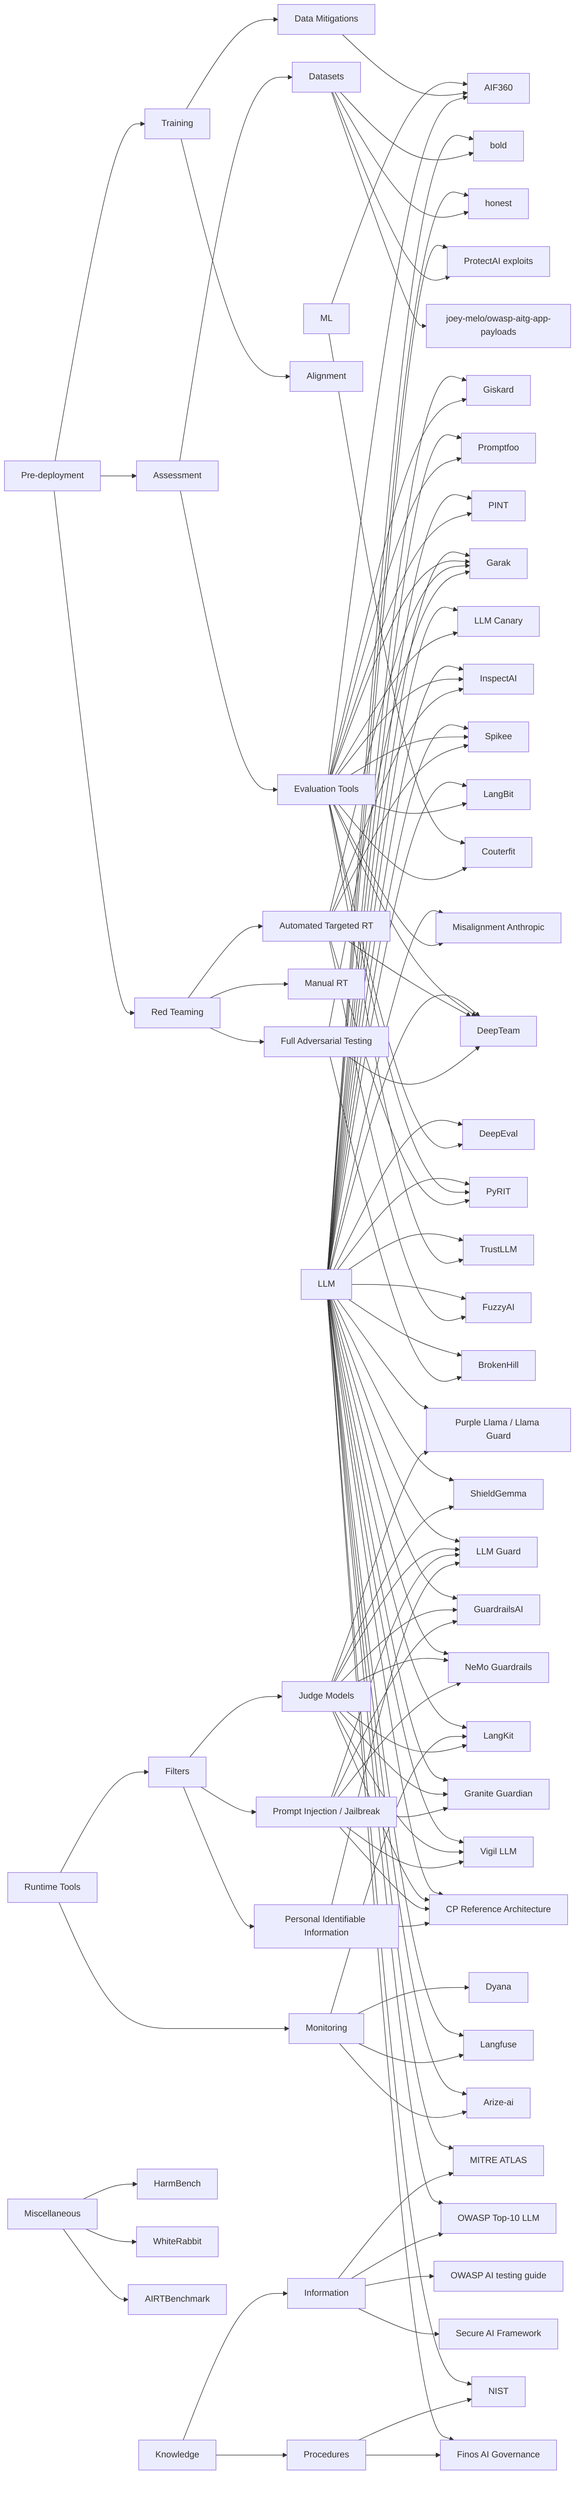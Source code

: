 graph LR

  %% First layer
  A1[Pre-deployment]
  A2[Runtime Tools]
  A3[Knowledge]
  A4[ML]
  A5[LLM]
  A6[Miscellaneous]

  %% Pre-deployment subtree
  A1 --> B1[Training]
  A1 --> B2[Assessment]
  A1 --> B3[Red Teaming]

  B1 --> C1[Data Mitigations]
  B1 --> C2[Alignment]

  B2 --> C3[Datasets]
  B2 --> C4[Evaluation Tools]

  B3 --> C5[Manual RT]
  B3 --> C6[Automated Targeted RT]
  B3 --> C7[Full Adversarial Testing]

  %% Runtime Tools subtree
  A2 --> D1[Filters]
  A2 --> D2[Monitoring]

  D1 --> E1[Judge Models]
  D1 --> E2[Prompt Injection / Jailbreak]
  D1 --> E3[Personal Identifiable Information]

  %% Knowledge subtree
  A3 --> F1[Information]
  A3 --> F2[Procedures]

  %% Tool nodes
  G1[bold]
  G2[honest]
  G3[Giskard]
  G4[Promptfoo]
  G5[PINT]
  G6[Garak]
  G7[Purple Llama / Llama Guard]
  G8[ShieldGemma]
  G9[LLM Guard]
  G10[MITRE ATLAS]
  G11[OWASP Top-10 LLM]
  G12[NIST]
  G13[Finos AI Governance]
  G14[GuardrailsAI]
  G15[LLM Canary]
  G16[NeMo Guardrails]
  G17[AIF360]
  G18[LangKit]
  G19[InspectAI]
  G20[BrokenHill]
  G21[Couterfit]
  G22[Granite Guardian]
  G23[Vigil LLM]
  G24[Spikee]
  G25[FuzzyAI]
  G26[Dyana]
  G27[LangBit]
  G28[Langfuse]
  G29[Arize-ai]
  G30[Misalignment Anthropic]
  G31[DeepTeam]
  G32[HarmBench]
  G33[DeepEval]
  G34[PyRIT]
  G35[WhiteRabbit]
  G36[AIRTBenchmark]
  G37[TrustLLM]
  G38[CP Reference Architecture]
  G39[ProtectAI exploits]
  G40[OWASP AI testing guide]
  G41[Secure AI Framework]
  G42[joey-melo/owasp-aitg-app-payloads]

  %% LLM vs ML vs Miscellaneous

  A5 --> G1
  A5 --> G2
  A5 --> G3
  A5 --> G4
  A5 --> G5
  A5 --> G6
  A5 --> G7
  A5 --> G8
  A5 --> G9
  A5 --> G10
  A5 --> G11
  A5 --> G12
  A5 --> G13
  A5 --> G14
  A5 --> G15
  A5 --> G16
  A4 --> G17
  A5 --> G18
  A5 --> G19
  A5 --> G20
  A4 --> G21
  A5 --> G22
  A5 --> G23
  A5 --> G24
  A5 --> G25
  A5 --> G27
  A5 --> G28
  A5 --> G29
  A5 --> G30
  A5 --> G31
  A6 --> G32
  A5 --> G33
  A5 --> G34
  A6 --> G35
  A6 --> G36
  A5 --> G37
  A5 --> G38
  A5 --> G39

  %% Connect tools to categories

  %% Data mitigations
  C1 --> G17

  %% Datasets
  C3 --> G1
  C3 --> G2
  C3 --> G39
  C3 --> G42

  %% Evaluation Tools
  C4 --> G3
  C4 --> G4
  C4 --> G5
  C4 --> G6
  C4 --> G15
  C4 --> G19
  C4 --> G24
  C4 --> G27
  C4 --> G17
  C4 --> G21
  C4 --> G30
  C4 --> G31
  C4 --> G33
  C4 --> G34
  C4 --> G37

  %% Automated Targeted RT
  C6 --> G6
  C6 --> G19
  C6 --> G24
  C6 --> G25
  C6 --> G31
  C6 --> G34

  %% Full Adversarial Testing
  C7 --> G6
  C7 --> G20
  C7 --> G31

  %% Monitoring
  D2 --> G18
  D2 --> G26
  D2 --> G28
  D2 --> G29

  %% Judge Models
  E1 --> G7
  E1 --> G8
  E1 --> G9
  E1 --> G14
  E1 --> G16
  E1 --> G18
  E1 --> G22
  E1 --> G23
  E1 --> G38

  %% Prompt Injection / Jailbreak
  E2 --> G9
  E2 --> G14
  E2 --> G16
  E2 --> G22
  E2 --> G23
  E2 --> G38

  %% PII
  E3 --> G9
  E3 --> G38

  %% Information
  F1 --> G10
  F1 --> G11
  F1 --> G40
  F1 --> G41

  %% Procedures
  F2 --> G12
  F2 --> G13